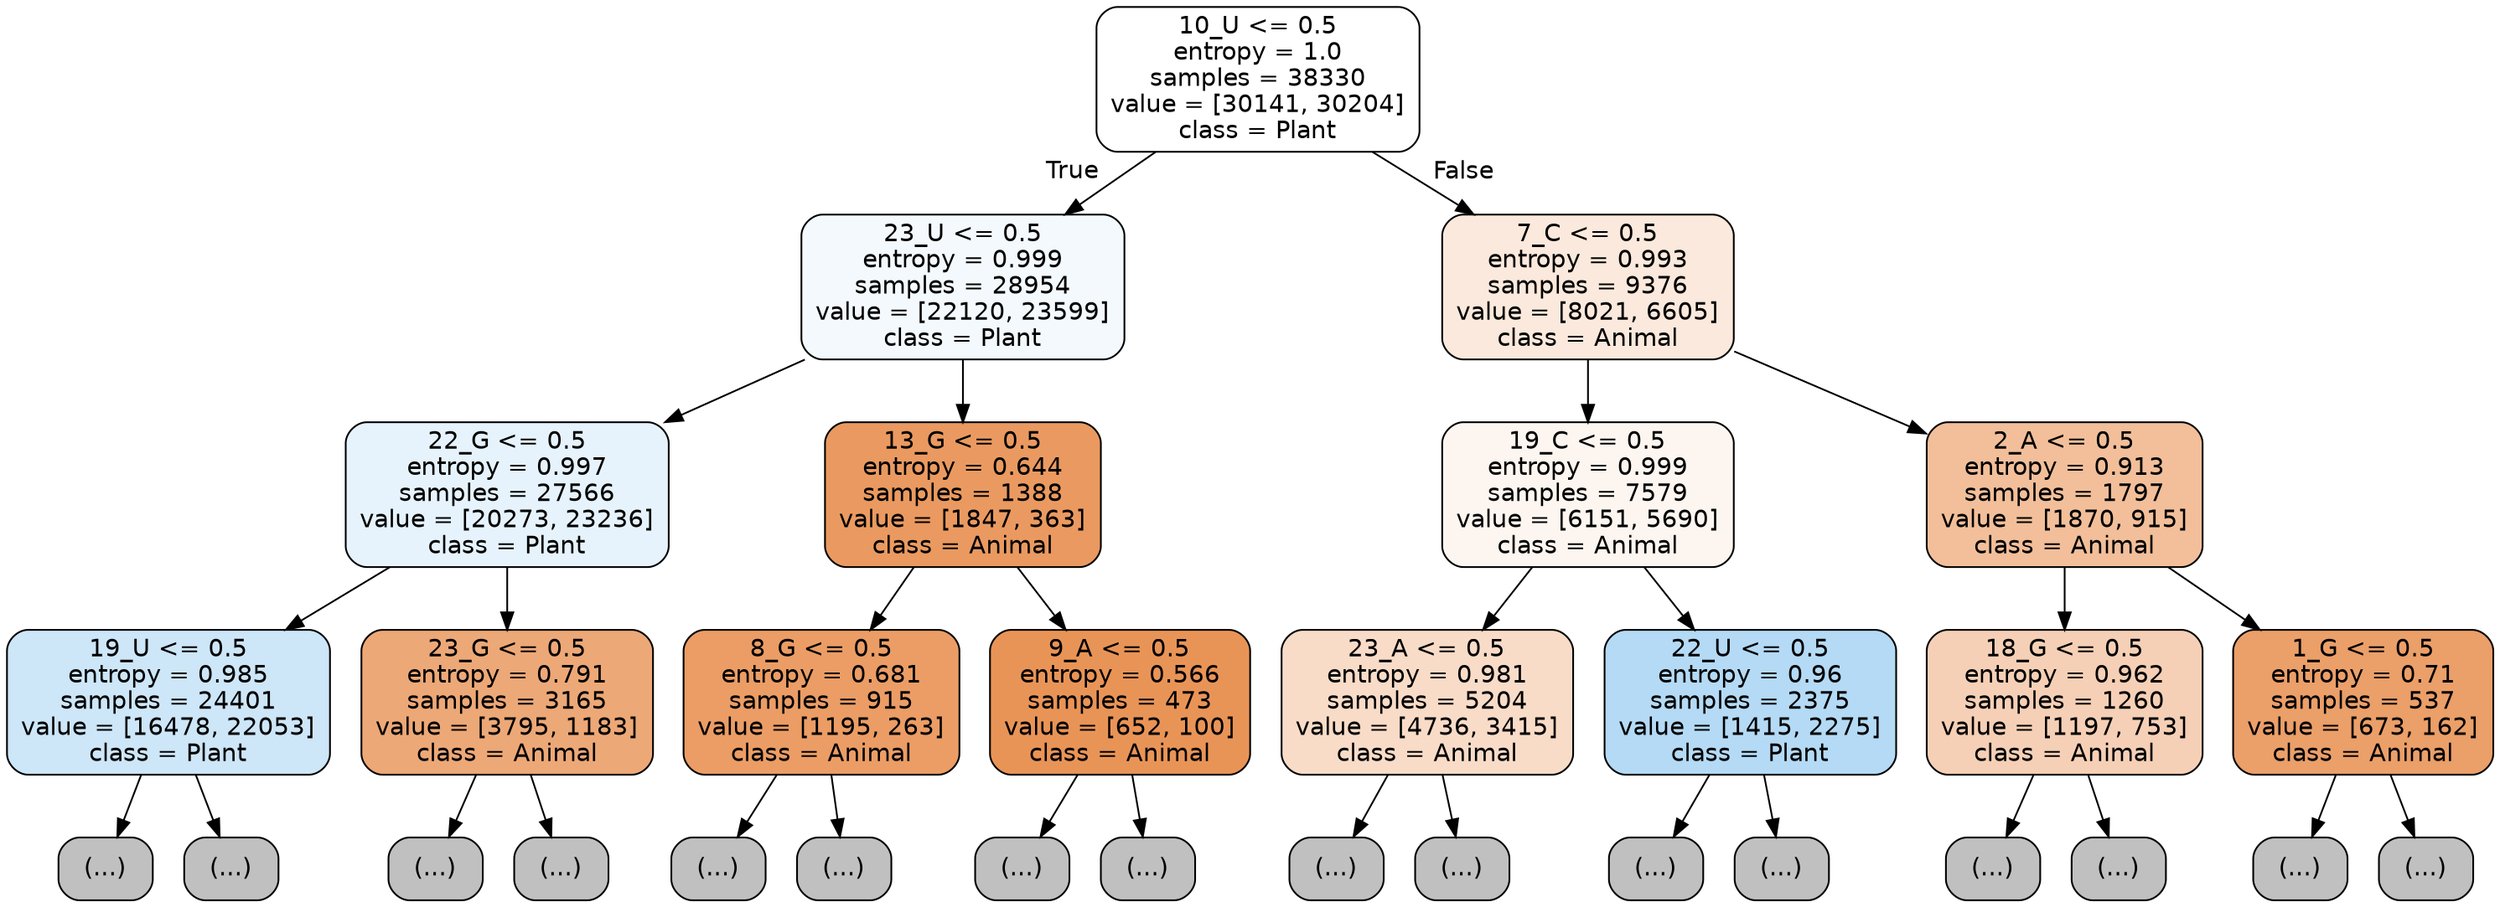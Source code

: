 digraph Tree {
node [shape=box, style="filled, rounded", color="black", fontname="helvetica"] ;
edge [fontname="helvetica"] ;
0 [label="10_U <= 0.5\nentropy = 1.0\nsamples = 38330\nvalue = [30141, 30204]\nclass = Plant", fillcolor="#ffffff"] ;
1 [label="23_U <= 0.5\nentropy = 0.999\nsamples = 28954\nvalue = [22120, 23599]\nclass = Plant", fillcolor="#f3f9fd"] ;
0 -> 1 [labeldistance=2.5, labelangle=45, headlabel="True"] ;
2 [label="22_G <= 0.5\nentropy = 0.997\nsamples = 27566\nvalue = [20273, 23236]\nclass = Plant", fillcolor="#e6f3fc"] ;
1 -> 2 ;
3 [label="19_U <= 0.5\nentropy = 0.985\nsamples = 24401\nvalue = [16478, 22053]\nclass = Plant", fillcolor="#cde6f8"] ;
2 -> 3 ;
4 [label="(...)", fillcolor="#C0C0C0"] ;
3 -> 4 ;
8025 [label="(...)", fillcolor="#C0C0C0"] ;
3 -> 8025 ;
10616 [label="23_G <= 0.5\nentropy = 0.791\nsamples = 3165\nvalue = [3795, 1183]\nclass = Animal", fillcolor="#eda877"] ;
2 -> 10616 ;
10617 [label="(...)", fillcolor="#C0C0C0"] ;
10616 -> 10617 ;
11806 [label="(...)", fillcolor="#C0C0C0"] ;
10616 -> 11806 ;
11969 [label="13_G <= 0.5\nentropy = 0.644\nsamples = 1388\nvalue = [1847, 363]\nclass = Animal", fillcolor="#ea9a60"] ;
1 -> 11969 ;
11970 [label="8_G <= 0.5\nentropy = 0.681\nsamples = 915\nvalue = [1195, 263]\nclass = Animal", fillcolor="#eb9d65"] ;
11969 -> 11970 ;
11971 [label="(...)", fillcolor="#C0C0C0"] ;
11970 -> 11971 ;
12258 [label="(...)", fillcolor="#C0C0C0"] ;
11970 -> 12258 ;
12385 [label="9_A <= 0.5\nentropy = 0.566\nsamples = 473\nvalue = [652, 100]\nclass = Animal", fillcolor="#e99457"] ;
11969 -> 12385 ;
12386 [label="(...)", fillcolor="#C0C0C0"] ;
12385 -> 12386 ;
12511 [label="(...)", fillcolor="#C0C0C0"] ;
12385 -> 12511 ;
12548 [label="7_C <= 0.5\nentropy = 0.993\nsamples = 9376\nvalue = [8021, 6605]\nclass = Animal", fillcolor="#fae9dc"] ;
0 -> 12548 [labeldistance=2.5, labelangle=-45, headlabel="False"] ;
12549 [label="19_C <= 0.5\nentropy = 0.999\nsamples = 7579\nvalue = [6151, 5690]\nclass = Animal", fillcolor="#fdf6f0"] ;
12548 -> 12549 ;
12550 [label="23_A <= 0.5\nentropy = 0.981\nsamples = 5204\nvalue = [4736, 3415]\nclass = Animal", fillcolor="#f8dcc8"] ;
12549 -> 12550 ;
12551 [label="(...)", fillcolor="#C0C0C0"] ;
12550 -> 12551 ;
15248 [label="(...)", fillcolor="#C0C0C0"] ;
12550 -> 15248 ;
15345 [label="22_U <= 0.5\nentropy = 0.96\nsamples = 2375\nvalue = [1415, 2275]\nclass = Plant", fillcolor="#b4daf5"] ;
12549 -> 15345 ;
15346 [label="(...)", fillcolor="#C0C0C0"] ;
15345 -> 15346 ;
16139 [label="(...)", fillcolor="#C0C0C0"] ;
15345 -> 16139 ;
16256 [label="2_A <= 0.5\nentropy = 0.913\nsamples = 1797\nvalue = [1870, 915]\nclass = Animal", fillcolor="#f2bf9a"] ;
12548 -> 16256 ;
16257 [label="18_G <= 0.5\nentropy = 0.962\nsamples = 1260\nvalue = [1197, 753]\nclass = Animal", fillcolor="#f5d0b6"] ;
16256 -> 16257 ;
16258 [label="(...)", fillcolor="#C0C0C0"] ;
16257 -> 16258 ;
16843 [label="(...)", fillcolor="#C0C0C0"] ;
16257 -> 16843 ;
17038 [label="1_G <= 0.5\nentropy = 0.71\nsamples = 537\nvalue = [673, 162]\nclass = Animal", fillcolor="#eb9f69"] ;
16256 -> 17038 ;
17039 [label="(...)", fillcolor="#C0C0C0"] ;
17038 -> 17039 ;
17228 [label="(...)", fillcolor="#C0C0C0"] ;
17038 -> 17228 ;
}